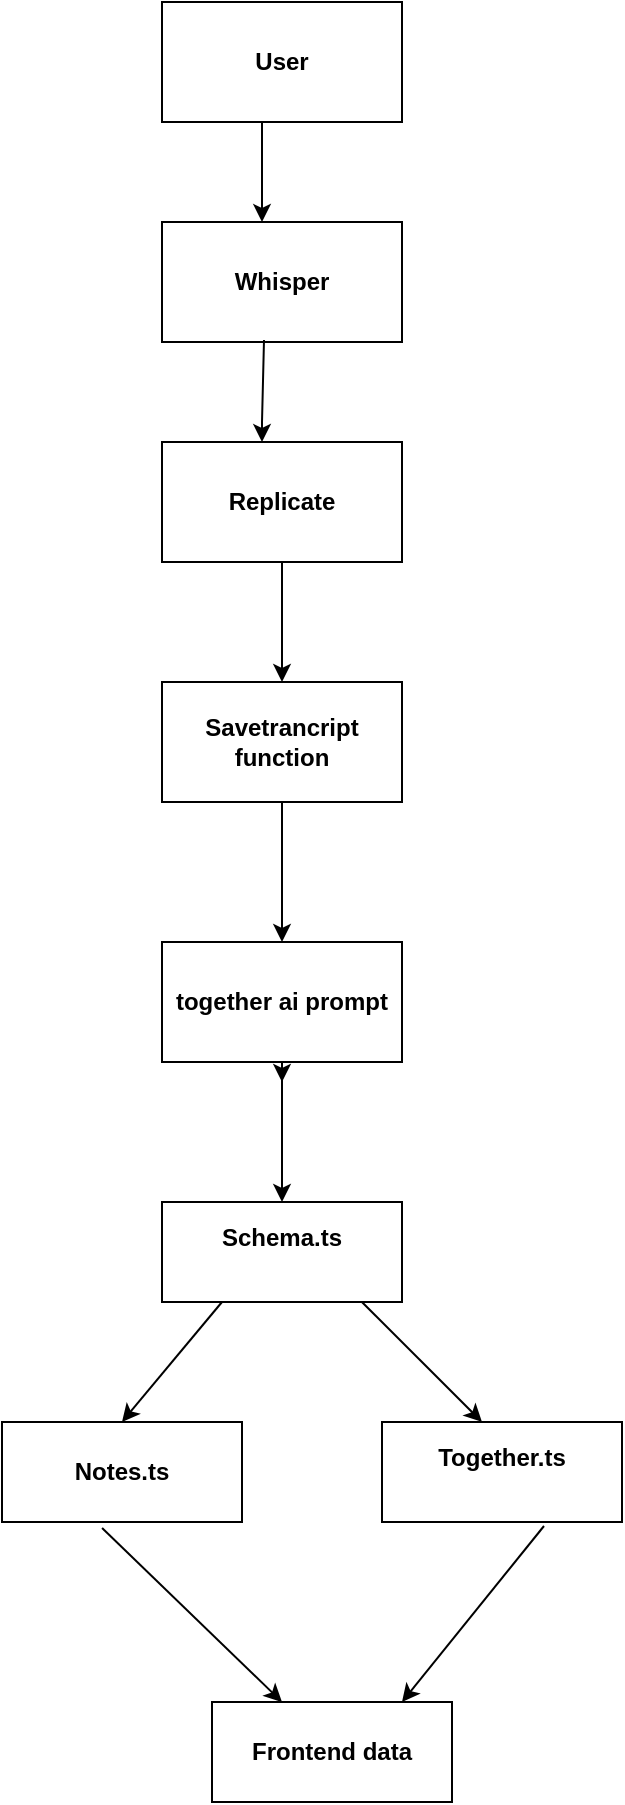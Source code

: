 <mxfile version="24.2.2" type="github">
  <diagram name="Page-1" id="sXRYX5HL8_ohyaCBxRMu">
    <mxGraphModel dx="880" dy="394" grid="1" gridSize="10" guides="1" tooltips="1" connect="1" arrows="1" fold="1" page="1" pageScale="1" pageWidth="850" pageHeight="1100" math="0" shadow="0">
      <root>
        <mxCell id="0" />
        <mxCell id="1" parent="0" />
        <mxCell id="GaO-K7H8E9QdrUe8bDi3-1" value="&lt;b&gt;User&lt;/b&gt;" style="whiteSpace=wrap;html=1;" vertex="1" parent="1">
          <mxGeometry x="280" y="50" width="120" height="60" as="geometry" />
        </mxCell>
        <mxCell id="GaO-K7H8E9QdrUe8bDi3-5" value="" style="endArrow=classic;html=1;rounded=0;" edge="1" parent="1">
          <mxGeometry width="50" height="50" relative="1" as="geometry">
            <mxPoint x="330" y="110" as="sourcePoint" />
            <mxPoint x="330" y="160" as="targetPoint" />
            <Array as="points">
              <mxPoint x="340" y="110" />
              <mxPoint x="330" y="110" />
              <mxPoint x="330" y="140" />
            </Array>
          </mxGeometry>
        </mxCell>
        <mxCell id="GaO-K7H8E9QdrUe8bDi3-6" value="&lt;b&gt;Whisper&lt;/b&gt;" style="whiteSpace=wrap;html=1;" vertex="1" parent="1">
          <mxGeometry x="280" y="160" width="120" height="60" as="geometry" />
        </mxCell>
        <mxCell id="GaO-K7H8E9QdrUe8bDi3-8" value="" style="endArrow=classic;html=1;rounded=0;exitX=0.425;exitY=0.983;exitDx=0;exitDy=0;exitPerimeter=0;" edge="1" parent="1" source="GaO-K7H8E9QdrUe8bDi3-6">
          <mxGeometry width="50" height="50" relative="1" as="geometry">
            <mxPoint x="400" y="260" as="sourcePoint" />
            <mxPoint x="330" y="270" as="targetPoint" />
            <Array as="points">
              <mxPoint x="330" y="260" />
            </Array>
          </mxGeometry>
        </mxCell>
        <mxCell id="GaO-K7H8E9QdrUe8bDi3-9" value="&lt;b&gt;Replicate&lt;/b&gt;" style="whiteSpace=wrap;html=1;" vertex="1" parent="1">
          <mxGeometry x="280" y="270" width="120" height="60" as="geometry" />
        </mxCell>
        <mxCell id="GaO-K7H8E9QdrUe8bDi3-10" value="" style="endArrow=classic;html=1;rounded=0;exitX=0.5;exitY=1;exitDx=0;exitDy=0;" edge="1" parent="1" source="GaO-K7H8E9QdrUe8bDi3-9">
          <mxGeometry width="50" height="50" relative="1" as="geometry">
            <mxPoint x="340" y="350" as="sourcePoint" />
            <mxPoint x="340" y="390" as="targetPoint" />
            <Array as="points" />
          </mxGeometry>
        </mxCell>
        <mxCell id="GaO-K7H8E9QdrUe8bDi3-11" value="&lt;b&gt;Savetrancript function&lt;/b&gt;" style="whiteSpace=wrap;html=1;" vertex="1" parent="1">
          <mxGeometry x="280" y="390" width="120" height="60" as="geometry" />
        </mxCell>
        <mxCell id="GaO-K7H8E9QdrUe8bDi3-21" style="edgeStyle=orthogonalEdgeStyle;rounded=0;orthogonalLoop=1;jettySize=auto;html=1;exitX=0.5;exitY=1;exitDx=0;exitDy=0;" edge="1" parent="1" source="GaO-K7H8E9QdrUe8bDi3-12">
          <mxGeometry relative="1" as="geometry">
            <mxPoint x="340" y="590" as="targetPoint" />
          </mxGeometry>
        </mxCell>
        <mxCell id="GaO-K7H8E9QdrUe8bDi3-12" value="&lt;b&gt;together ai prompt&lt;/b&gt;" style="whiteSpace=wrap;html=1;" vertex="1" parent="1">
          <mxGeometry x="280" y="520" width="120" height="60" as="geometry" />
        </mxCell>
        <mxCell id="GaO-K7H8E9QdrUe8bDi3-13" value="" style="endArrow=classic;html=1;rounded=0;exitX=0.5;exitY=1;exitDx=0;exitDy=0;" edge="1" parent="1" source="GaO-K7H8E9QdrUe8bDi3-11">
          <mxGeometry width="50" height="50" relative="1" as="geometry">
            <mxPoint x="340" y="490" as="sourcePoint" />
            <mxPoint x="340" y="520" as="targetPoint" />
            <Array as="points" />
          </mxGeometry>
        </mxCell>
        <mxCell id="GaO-K7H8E9QdrUe8bDi3-18" value="" style="endArrow=classic;html=1;rounded=0;exitX=0.5;exitY=1;exitDx=0;exitDy=0;" edge="1" parent="1" source="GaO-K7H8E9QdrUe8bDi3-12">
          <mxGeometry width="50" height="50" relative="1" as="geometry">
            <mxPoint x="350" y="580" as="sourcePoint" />
            <mxPoint x="340" y="650" as="targetPoint" />
            <Array as="points" />
          </mxGeometry>
        </mxCell>
        <mxCell id="GaO-K7H8E9QdrUe8bDi3-19" value="&lt;div&gt;&lt;b&gt;Schema.ts&lt;/b&gt;&lt;/div&gt;&lt;div&gt;&lt;b&gt;&lt;br&gt;&lt;/b&gt;&lt;/div&gt;" style="whiteSpace=wrap;html=1;" vertex="1" parent="1">
          <mxGeometry x="280" y="650" width="120" height="50" as="geometry" />
        </mxCell>
        <mxCell id="GaO-K7H8E9QdrUe8bDi3-22" value="" style="endArrow=classic;html=1;rounded=0;exitX=0.833;exitY=1;exitDx=0;exitDy=0;exitPerimeter=0;" edge="1" parent="1" source="GaO-K7H8E9QdrUe8bDi3-19">
          <mxGeometry width="50" height="50" relative="1" as="geometry">
            <mxPoint x="380" y="710" as="sourcePoint" />
            <mxPoint x="440" y="760" as="targetPoint" />
          </mxGeometry>
        </mxCell>
        <mxCell id="GaO-K7H8E9QdrUe8bDi3-24" value="" style="endArrow=classic;html=1;rounded=0;exitX=0.25;exitY=1;exitDx=0;exitDy=0;" edge="1" parent="1" source="GaO-K7H8E9QdrUe8bDi3-19">
          <mxGeometry width="50" height="50" relative="1" as="geometry">
            <mxPoint x="400" y="620" as="sourcePoint" />
            <mxPoint x="260" y="760" as="targetPoint" />
          </mxGeometry>
        </mxCell>
        <mxCell id="GaO-K7H8E9QdrUe8bDi3-25" value="&lt;b&gt;Notes.ts&lt;/b&gt;" style="whiteSpace=wrap;html=1;" vertex="1" parent="1">
          <mxGeometry x="200" y="760" width="120" height="50" as="geometry" />
        </mxCell>
        <mxCell id="GaO-K7H8E9QdrUe8bDi3-26" value="&lt;div&gt;&lt;b&gt;Together.ts&lt;/b&gt;&lt;/div&gt;&lt;div&gt;&lt;b&gt;&lt;br&gt;&lt;/b&gt;&lt;/div&gt;" style="whiteSpace=wrap;html=1;" vertex="1" parent="1">
          <mxGeometry x="390" y="760" width="120" height="50" as="geometry" />
        </mxCell>
        <mxCell id="GaO-K7H8E9QdrUe8bDi3-27" value="" style="endArrow=classic;html=1;rounded=0;exitX=0.417;exitY=1.06;exitDx=0;exitDy=0;exitPerimeter=0;" edge="1" parent="1" source="GaO-K7H8E9QdrUe8bDi3-25">
          <mxGeometry width="50" height="50" relative="1" as="geometry">
            <mxPoint x="400" y="940" as="sourcePoint" />
            <mxPoint x="340" y="900" as="targetPoint" />
          </mxGeometry>
        </mxCell>
        <mxCell id="GaO-K7H8E9QdrUe8bDi3-28" value="" style="endArrow=classic;html=1;rounded=0;exitX=0.675;exitY=1.04;exitDx=0;exitDy=0;exitPerimeter=0;" edge="1" parent="1" source="GaO-K7H8E9QdrUe8bDi3-26">
          <mxGeometry width="50" height="50" relative="1" as="geometry">
            <mxPoint x="440" y="840" as="sourcePoint" />
            <mxPoint x="400" y="900" as="targetPoint" />
          </mxGeometry>
        </mxCell>
        <mxCell id="GaO-K7H8E9QdrUe8bDi3-29" value="&lt;b&gt;Frontend data&lt;/b&gt;" style="whiteSpace=wrap;html=1;" vertex="1" parent="1">
          <mxGeometry x="305" y="900" width="120" height="50" as="geometry" />
        </mxCell>
      </root>
    </mxGraphModel>
  </diagram>
</mxfile>
